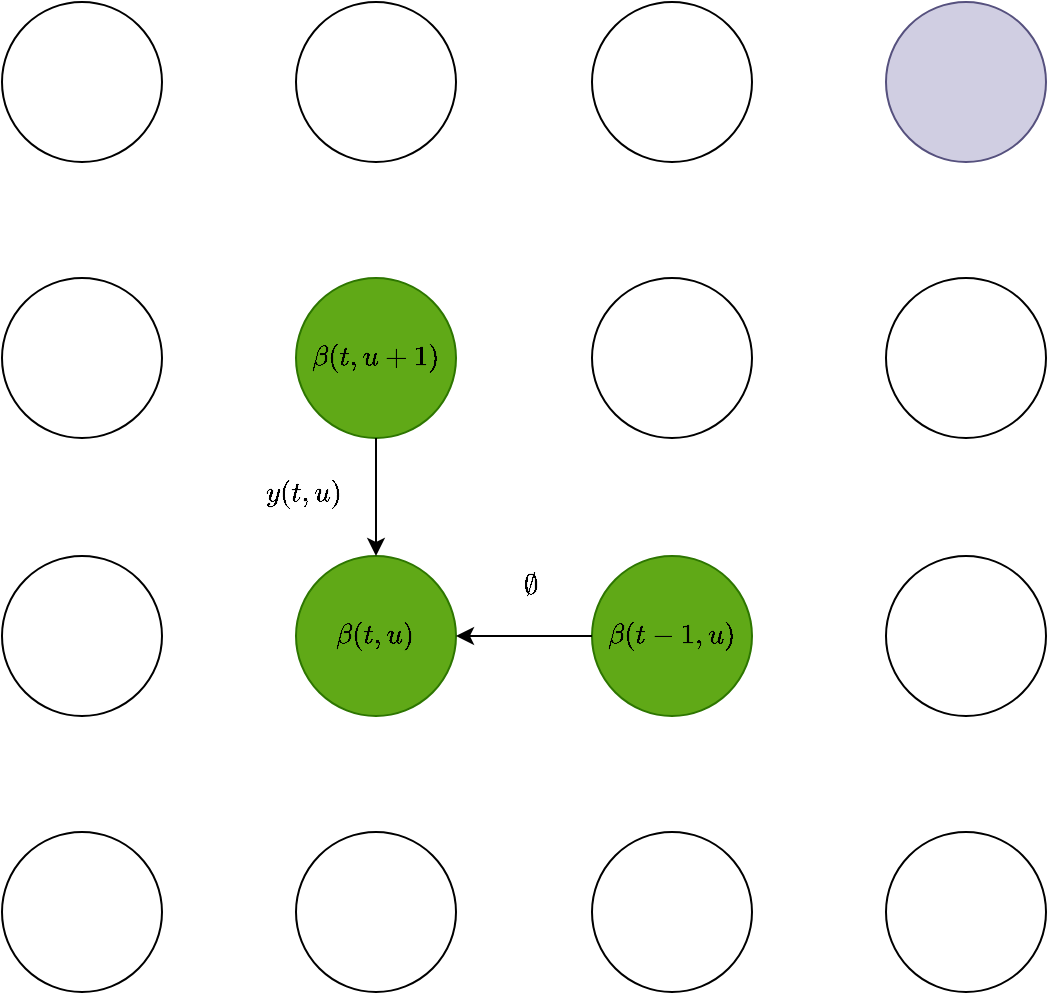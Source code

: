 <mxfile version="27.0.9">
  <diagram name="Page-1" id="W7wfVVrNylrhZZH5pJrh">
    <mxGraphModel dx="1090" dy="661" grid="1" gridSize="10" guides="1" tooltips="1" connect="1" arrows="1" fold="1" page="1" pageScale="1" pageWidth="850" pageHeight="1100" math="0" shadow="0">
      <root>
        <mxCell id="0" />
        <mxCell id="1" parent="0" />
        <mxCell id="U9lOWLKlYCShCcdGNxR7-1" value="" style="ellipse;whiteSpace=wrap;html=1;aspect=fixed;" vertex="1" parent="1">
          <mxGeometry x="80" y="40" width="80" height="80" as="geometry" />
        </mxCell>
        <mxCell id="U9lOWLKlYCShCcdGNxR7-2" value="" style="ellipse;whiteSpace=wrap;html=1;aspect=fixed;" vertex="1" parent="1">
          <mxGeometry x="227" y="40" width="80" height="80" as="geometry" />
        </mxCell>
        <mxCell id="U9lOWLKlYCShCcdGNxR7-3" value="" style="ellipse;whiteSpace=wrap;html=1;aspect=fixed;" vertex="1" parent="1">
          <mxGeometry x="375" y="40" width="80" height="80" as="geometry" />
        </mxCell>
        <mxCell id="U9lOWLKlYCShCcdGNxR7-4" value="" style="ellipse;whiteSpace=wrap;html=1;aspect=fixed;fillColor=#d0cee2;strokeColor=#56517e;" vertex="1" parent="1">
          <mxGeometry x="522" y="40" width="80" height="80" as="geometry" />
        </mxCell>
        <mxCell id="U9lOWLKlYCShCcdGNxR7-5" value="" style="ellipse;whiteSpace=wrap;html=1;aspect=fixed;" vertex="1" parent="1">
          <mxGeometry x="80" y="178" width="80" height="80" as="geometry" />
        </mxCell>
        <mxCell id="U9lOWLKlYCShCcdGNxR7-6" value="" style="ellipse;whiteSpace=wrap;html=1;aspect=fixed;fillColor=#60a917;fontColor=#ffffff;strokeColor=#2D7600;" vertex="1" parent="1">
          <mxGeometry x="227" y="178" width="80" height="80" as="geometry" />
        </mxCell>
        <mxCell id="U9lOWLKlYCShCcdGNxR7-7" value="" style="ellipse;whiteSpace=wrap;html=1;aspect=fixed;" vertex="1" parent="1">
          <mxGeometry x="375" y="178" width="80" height="80" as="geometry" />
        </mxCell>
        <mxCell id="U9lOWLKlYCShCcdGNxR7-8" value="" style="ellipse;whiteSpace=wrap;html=1;aspect=fixed;" vertex="1" parent="1">
          <mxGeometry x="522" y="178" width="80" height="80" as="geometry" />
        </mxCell>
        <mxCell id="U9lOWLKlYCShCcdGNxR7-9" value="" style="ellipse;whiteSpace=wrap;html=1;aspect=fixed;" vertex="1" parent="1">
          <mxGeometry x="80" y="317" width="80" height="80" as="geometry" />
        </mxCell>
        <mxCell id="U9lOWLKlYCShCcdGNxR7-10" value="" style="ellipse;whiteSpace=wrap;html=1;aspect=fixed;fillColor=#60a917;fontColor=#ffffff;strokeColor=#2D7600;" vertex="1" parent="1">
          <mxGeometry x="227" y="317" width="80" height="80" as="geometry" />
        </mxCell>
        <mxCell id="U9lOWLKlYCShCcdGNxR7-11" value="" style="ellipse;whiteSpace=wrap;html=1;aspect=fixed;fillColor=#60a917;fontColor=#ffffff;strokeColor=#2D7600;" vertex="1" parent="1">
          <mxGeometry x="375" y="317" width="80" height="80" as="geometry" />
        </mxCell>
        <mxCell id="U9lOWLKlYCShCcdGNxR7-12" value="" style="ellipse;whiteSpace=wrap;html=1;aspect=fixed;" vertex="1" parent="1">
          <mxGeometry x="522" y="317" width="80" height="80" as="geometry" />
        </mxCell>
        <mxCell id="U9lOWLKlYCShCcdGNxR7-13" value="" style="ellipse;whiteSpace=wrap;html=1;aspect=fixed;" vertex="1" parent="1">
          <mxGeometry x="80" y="455" width="80" height="80" as="geometry" />
        </mxCell>
        <mxCell id="U9lOWLKlYCShCcdGNxR7-14" value="" style="ellipse;whiteSpace=wrap;html=1;aspect=fixed;" vertex="1" parent="1">
          <mxGeometry x="227" y="455" width="80" height="80" as="geometry" />
        </mxCell>
        <mxCell id="U9lOWLKlYCShCcdGNxR7-15" value="" style="ellipse;whiteSpace=wrap;html=1;aspect=fixed;" vertex="1" parent="1">
          <mxGeometry x="375" y="455" width="80" height="80" as="geometry" />
        </mxCell>
        <mxCell id="U9lOWLKlYCShCcdGNxR7-16" value="" style="ellipse;whiteSpace=wrap;html=1;aspect=fixed;" vertex="1" parent="1">
          <mxGeometry x="522" y="455" width="80" height="80" as="geometry" />
        </mxCell>
        <mxCell id="U9lOWLKlYCShCcdGNxR7-17" value="" style="endArrow=classic;html=1;rounded=0;exitX=0.5;exitY=1;exitDx=0;exitDy=0;entryX=0.5;entryY=0;entryDx=0;entryDy=0;" edge="1" parent="1" source="U9lOWLKlYCShCcdGNxR7-6" target="U9lOWLKlYCShCcdGNxR7-10">
          <mxGeometry width="50" height="50" relative="1" as="geometry">
            <mxPoint x="-79" y="481" as="sourcePoint" />
            <mxPoint x="-29" y="431" as="targetPoint" />
          </mxGeometry>
        </mxCell>
        <mxCell id="U9lOWLKlYCShCcdGNxR7-18" value="" style="endArrow=classic;html=1;rounded=0;exitX=0;exitY=0.5;exitDx=0;exitDy=0;entryX=1;entryY=0.5;entryDx=0;entryDy=0;" edge="1" parent="1" source="U9lOWLKlYCShCcdGNxR7-11" target="U9lOWLKlYCShCcdGNxR7-10">
          <mxGeometry width="50" height="50" relative="1" as="geometry">
            <mxPoint x="261" y="291" as="sourcePoint" />
            <mxPoint x="311" y="241" as="targetPoint" />
          </mxGeometry>
        </mxCell>
        <mxCell id="U9lOWLKlYCShCcdGNxR7-19" value="$$\emptyset$$" style="text;html=1;align=center;verticalAlign=middle;whiteSpace=wrap;rounded=0;" vertex="1" parent="1">
          <mxGeometry x="315" y="317" width="60" height="30" as="geometry" />
        </mxCell>
        <mxCell id="U9lOWLKlYCShCcdGNxR7-20" value="$$y(t,u)$$" style="text;html=1;align=center;verticalAlign=middle;whiteSpace=wrap;rounded=0;" vertex="1" parent="1">
          <mxGeometry x="201" y="271" width="60" height="30" as="geometry" />
        </mxCell>
        <mxCell id="U9lOWLKlYCShCcdGNxR7-21" value="$$\beta(t,u)$$" style="text;html=1;align=center;verticalAlign=middle;whiteSpace=wrap;rounded=0;" vertex="1" parent="1">
          <mxGeometry x="237" y="342" width="60" height="30" as="geometry" />
        </mxCell>
        <mxCell id="U9lOWLKlYCShCcdGNxR7-22" value="$$\beta(t,u+1)$$" style="text;html=1;align=center;verticalAlign=middle;whiteSpace=wrap;rounded=0;" vertex="1" parent="1">
          <mxGeometry x="237" y="203" width="60" height="30" as="geometry" />
        </mxCell>
        <mxCell id="U9lOWLKlYCShCcdGNxR7-23" value="$$\beta(t-1,u)$$" style="text;html=1;align=center;verticalAlign=middle;whiteSpace=wrap;rounded=0;" vertex="1" parent="1">
          <mxGeometry x="385" y="342" width="60" height="30" as="geometry" />
        </mxCell>
      </root>
    </mxGraphModel>
  </diagram>
</mxfile>
